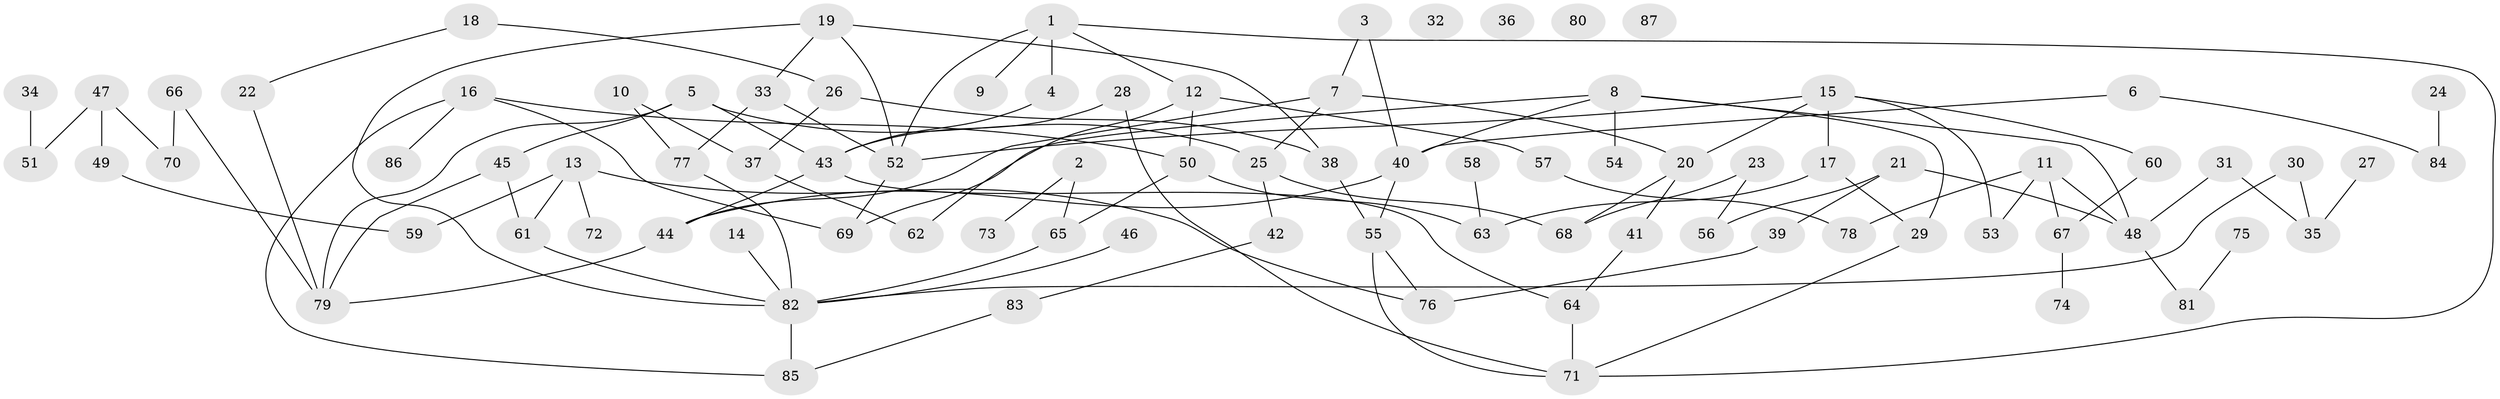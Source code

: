 // coarse degree distribution, {7: 0.05084745762711865, 1: 0.1864406779661017, 5: 0.11864406779661017, 2: 0.23728813559322035, 4: 0.13559322033898305, 6: 0.05084745762711865, 3: 0.15254237288135594, 0: 0.06779661016949153}
// Generated by graph-tools (version 1.1) at 2025/41/03/06/25 10:41:20]
// undirected, 87 vertices, 115 edges
graph export_dot {
graph [start="1"]
  node [color=gray90,style=filled];
  1;
  2;
  3;
  4;
  5;
  6;
  7;
  8;
  9;
  10;
  11;
  12;
  13;
  14;
  15;
  16;
  17;
  18;
  19;
  20;
  21;
  22;
  23;
  24;
  25;
  26;
  27;
  28;
  29;
  30;
  31;
  32;
  33;
  34;
  35;
  36;
  37;
  38;
  39;
  40;
  41;
  42;
  43;
  44;
  45;
  46;
  47;
  48;
  49;
  50;
  51;
  52;
  53;
  54;
  55;
  56;
  57;
  58;
  59;
  60;
  61;
  62;
  63;
  64;
  65;
  66;
  67;
  68;
  69;
  70;
  71;
  72;
  73;
  74;
  75;
  76;
  77;
  78;
  79;
  80;
  81;
  82;
  83;
  84;
  85;
  86;
  87;
  1 -- 4;
  1 -- 9;
  1 -- 12;
  1 -- 52;
  1 -- 71;
  2 -- 65;
  2 -- 73;
  3 -- 7;
  3 -- 40;
  4 -- 43;
  5 -- 25;
  5 -- 43;
  5 -- 45;
  5 -- 79;
  6 -- 40;
  6 -- 84;
  7 -- 20;
  7 -- 25;
  7 -- 44;
  8 -- 29;
  8 -- 40;
  8 -- 48;
  8 -- 54;
  8 -- 69;
  10 -- 37;
  10 -- 77;
  11 -- 48;
  11 -- 53;
  11 -- 67;
  11 -- 78;
  12 -- 50;
  12 -- 57;
  12 -- 62;
  13 -- 59;
  13 -- 61;
  13 -- 72;
  13 -- 76;
  14 -- 82;
  15 -- 17;
  15 -- 20;
  15 -- 52;
  15 -- 53;
  15 -- 60;
  16 -- 50;
  16 -- 69;
  16 -- 85;
  16 -- 86;
  17 -- 29;
  17 -- 63;
  18 -- 22;
  18 -- 26;
  19 -- 33;
  19 -- 38;
  19 -- 52;
  19 -- 82;
  20 -- 41;
  20 -- 68;
  21 -- 39;
  21 -- 48;
  21 -- 56;
  22 -- 79;
  23 -- 56;
  23 -- 68;
  24 -- 84;
  25 -- 42;
  25 -- 68;
  26 -- 37;
  26 -- 38;
  27 -- 35;
  28 -- 43;
  28 -- 71;
  29 -- 71;
  30 -- 35;
  30 -- 82;
  31 -- 35;
  31 -- 48;
  33 -- 52;
  33 -- 77;
  34 -- 51;
  37 -- 62;
  38 -- 55;
  39 -- 76;
  40 -- 44;
  40 -- 55;
  41 -- 64;
  42 -- 83;
  43 -- 44;
  43 -- 64;
  44 -- 79;
  45 -- 61;
  45 -- 79;
  46 -- 82;
  47 -- 49;
  47 -- 51;
  47 -- 70;
  48 -- 81;
  49 -- 59;
  50 -- 63;
  50 -- 65;
  52 -- 69;
  55 -- 71;
  55 -- 76;
  57 -- 78;
  58 -- 63;
  60 -- 67;
  61 -- 82;
  64 -- 71;
  65 -- 82;
  66 -- 70;
  66 -- 79;
  67 -- 74;
  75 -- 81;
  77 -- 82;
  82 -- 85;
  83 -- 85;
}
